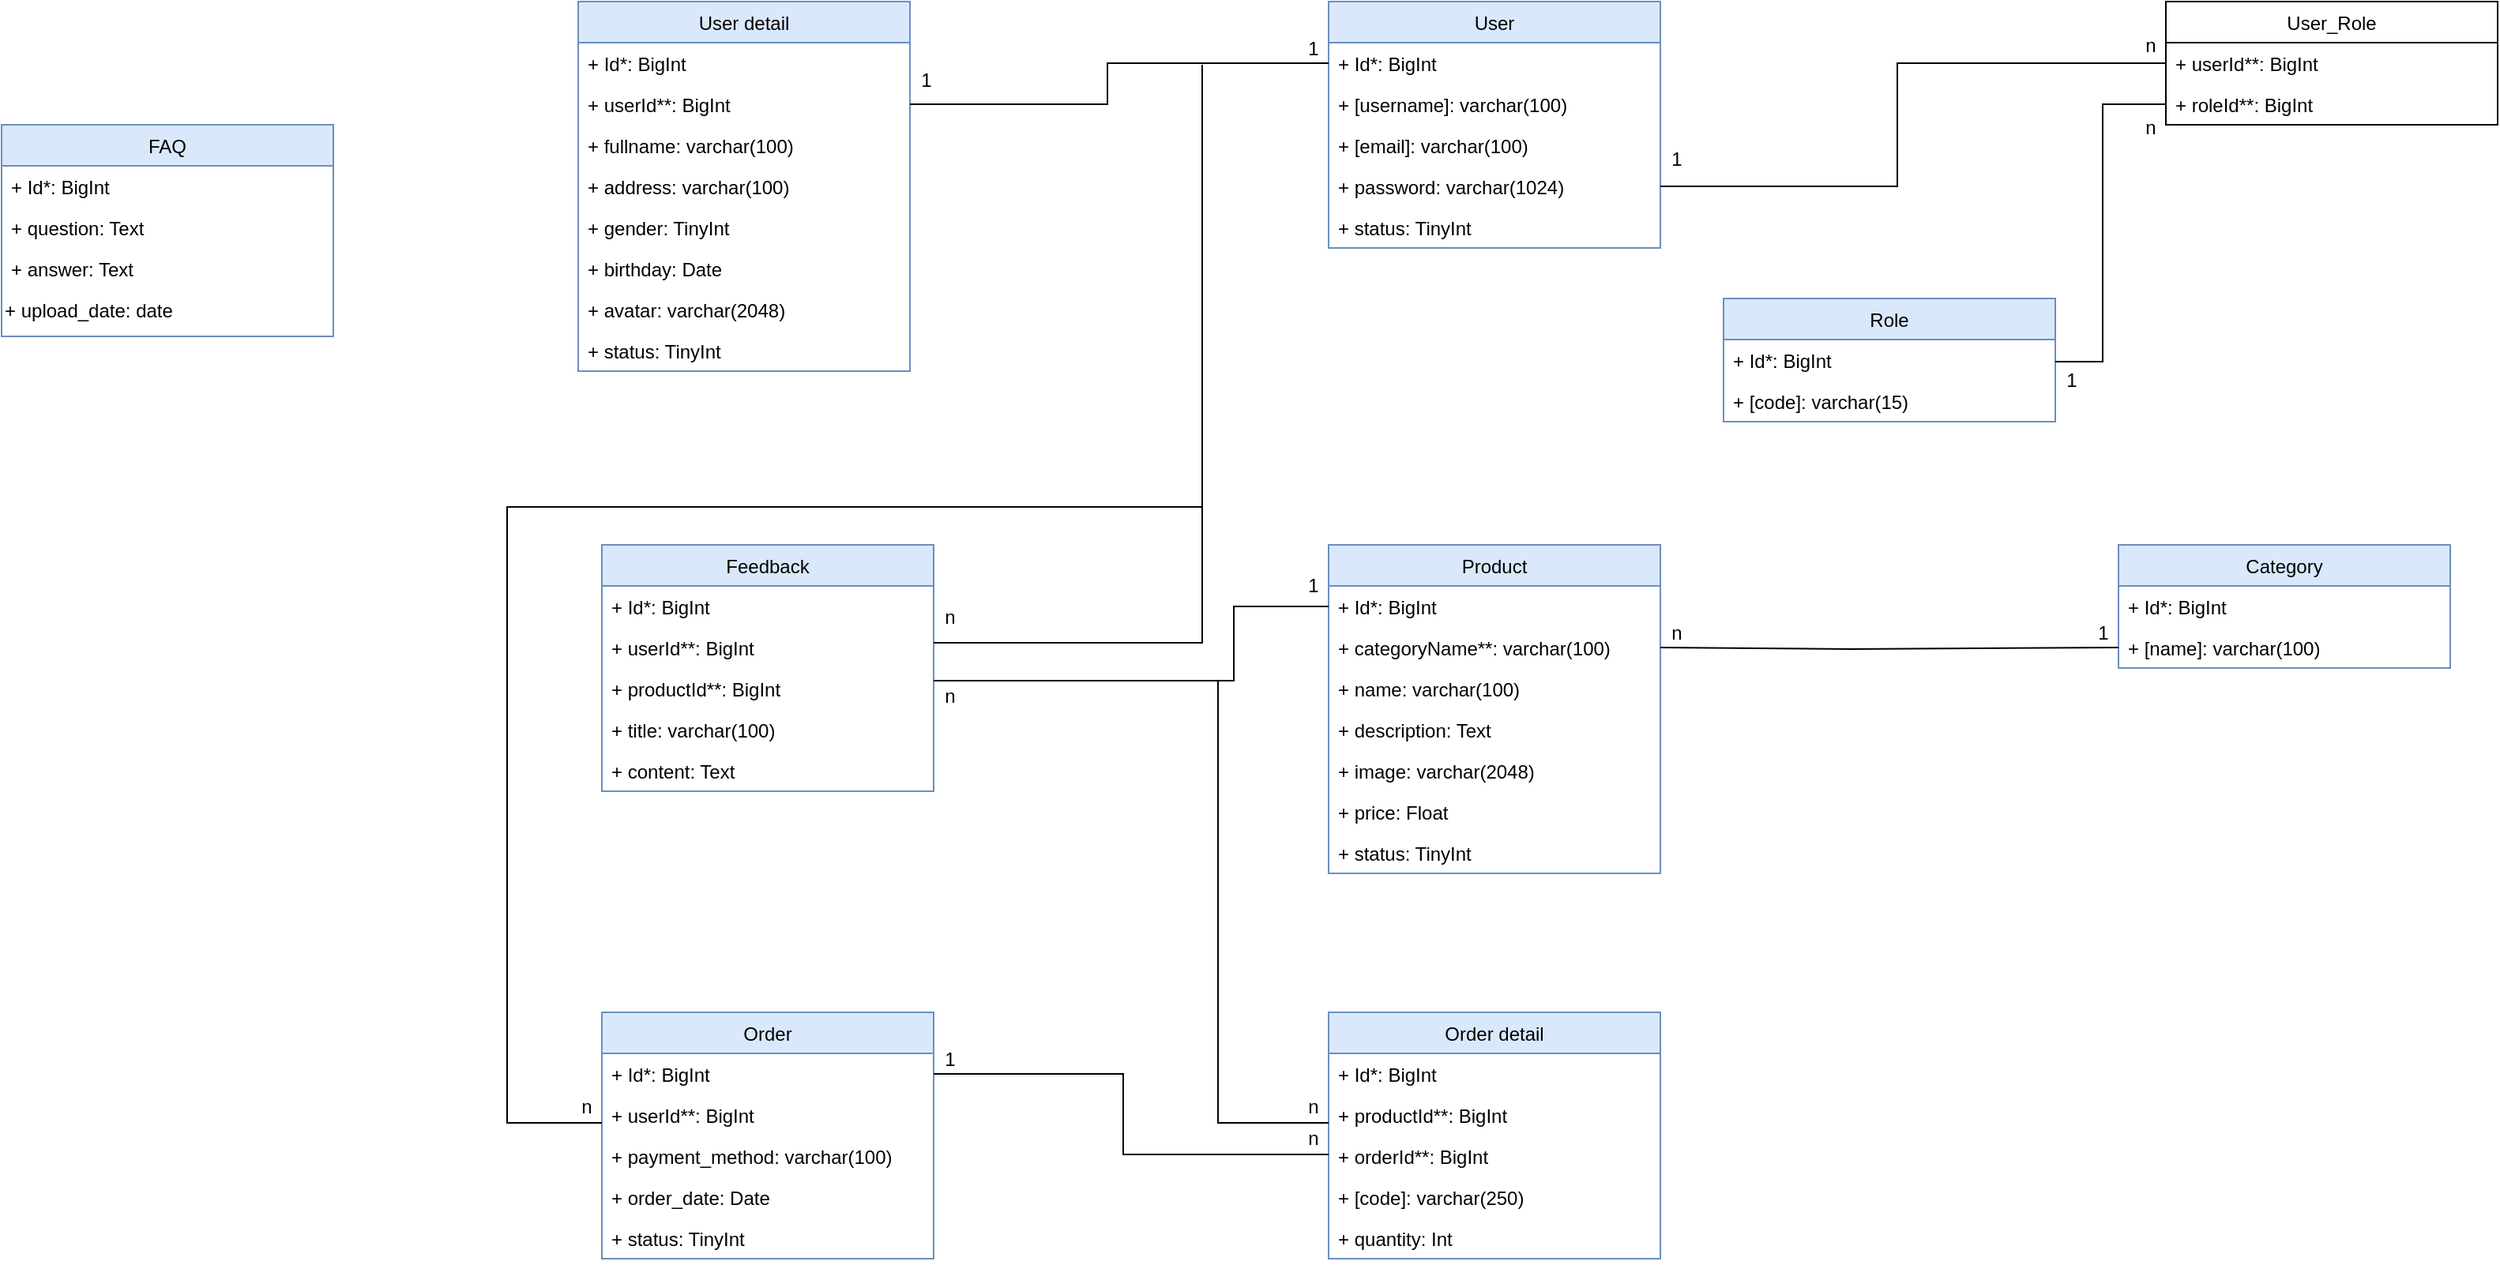 <mxfile version="13.8.0" type="device"><diagram id="Ty855DdCSDqpzY32EXT_" name="Page-1"><mxGraphModel dx="3586" dy="684" grid="1" gridSize="10" guides="1" tooltips="1" connect="1" arrows="1" fold="1" page="1" pageScale="1" pageWidth="850" pageHeight="1100" math="0" shadow="0"><root><mxCell id="0"/><mxCell id="1" parent="0"/><mxCell id="mGR_Kw9hyo0ap6Zs_oRQ-1" value="User" style="swimlane;fontStyle=0;childLayout=stackLayout;horizontal=1;startSize=26;fillColor=#dae8fc;horizontalStack=0;resizeParent=1;resizeParentMax=0;resizeLast=0;collapsible=1;marginBottom=0;strokeColor=#6c8ebf;" parent="1" vertex="1"><mxGeometry x="-800" y="130" width="210" height="156" as="geometry"><mxRectangle x="80" y="400" width="60" height="26" as="alternateBounds"/></mxGeometry></mxCell><mxCell id="mGR_Kw9hyo0ap6Zs_oRQ-2" value="+ Id*: BigInt" style="text;strokeColor=none;fillColor=none;align=left;verticalAlign=top;spacingLeft=4;spacingRight=4;overflow=hidden;rotatable=0;points=[[0,0.5],[1,0.5]];portConstraint=eastwest;" parent="mGR_Kw9hyo0ap6Zs_oRQ-1" vertex="1"><mxGeometry y="26" width="210" height="26" as="geometry"/></mxCell><mxCell id="mGR_Kw9hyo0ap6Zs_oRQ-4" value="+ [username]: varchar(100)&#xA;" style="text;strokeColor=none;fillColor=none;align=left;verticalAlign=top;spacingLeft=4;spacingRight=4;overflow=hidden;rotatable=0;points=[[0,0.5],[1,0.5]];portConstraint=eastwest;" parent="mGR_Kw9hyo0ap6Zs_oRQ-1" vertex="1"><mxGeometry y="52" width="210" height="26" as="geometry"/></mxCell><mxCell id="mGR_Kw9hyo0ap6Zs_oRQ-9" value="+ [email]: varchar(100)&#xA;" style="text;strokeColor=none;fillColor=none;align=left;verticalAlign=top;spacingLeft=4;spacingRight=4;overflow=hidden;rotatable=0;points=[[0,0.5],[1,0.5]];portConstraint=eastwest;" parent="mGR_Kw9hyo0ap6Zs_oRQ-1" vertex="1"><mxGeometry y="78" width="210" height="26" as="geometry"/></mxCell><mxCell id="mGR_Kw9hyo0ap6Zs_oRQ-8" value="+ password: varchar(1024)&#xA;" style="text;strokeColor=none;fillColor=none;align=left;verticalAlign=top;spacingLeft=4;spacingRight=4;overflow=hidden;rotatable=0;points=[[0,0.5],[1,0.5]];portConstraint=eastwest;" parent="mGR_Kw9hyo0ap6Zs_oRQ-1" vertex="1"><mxGeometry y="104" width="210" height="26" as="geometry"/></mxCell><mxCell id="mGR_Kw9hyo0ap6Zs_oRQ-14" value="+ status: TinyInt&#xA;" style="text;strokeColor=none;fillColor=none;align=left;verticalAlign=top;spacingLeft=4;spacingRight=4;overflow=hidden;rotatable=0;points=[[0,0.5],[1,0.5]];portConstraint=eastwest;" parent="mGR_Kw9hyo0ap6Zs_oRQ-1" vertex="1"><mxGeometry y="130" width="210" height="26" as="geometry"/></mxCell><mxCell id="mGR_Kw9hyo0ap6Zs_oRQ-116" value="User detail" style="swimlane;fontStyle=0;childLayout=stackLayout;horizontal=1;startSize=26;fillColor=#dae8fc;horizontalStack=0;resizeParent=1;resizeParentMax=0;resizeLast=0;collapsible=1;marginBottom=0;strokeColor=#6c8ebf;" parent="1" vertex="1"><mxGeometry x="-1275" y="130" width="210" height="234" as="geometry"><mxRectangle x="80" y="400" width="60" height="26" as="alternateBounds"/></mxGeometry></mxCell><mxCell id="mGR_Kw9hyo0ap6Zs_oRQ-117" value="+ Id*: BigInt" style="text;strokeColor=none;fillColor=none;align=left;verticalAlign=top;spacingLeft=4;spacingRight=4;overflow=hidden;rotatable=0;points=[[0,0.5],[1,0.5]];portConstraint=eastwest;" parent="mGR_Kw9hyo0ap6Zs_oRQ-116" vertex="1"><mxGeometry y="26" width="210" height="26" as="geometry"/></mxCell><mxCell id="mGR_Kw9hyo0ap6Zs_oRQ-118" value="+ userId**: BigInt&#xA;" style="text;strokeColor=none;fillColor=none;align=left;verticalAlign=top;spacingLeft=4;spacingRight=4;overflow=hidden;rotatable=0;points=[[0,0.5],[1,0.5]];portConstraint=eastwest;" parent="mGR_Kw9hyo0ap6Zs_oRQ-116" vertex="1"><mxGeometry y="52" width="210" height="26" as="geometry"/></mxCell><mxCell id="mGR_Kw9hyo0ap6Zs_oRQ-121" value="+ fullname: varchar(100)" style="text;strokeColor=none;fillColor=none;align=left;verticalAlign=top;spacingLeft=4;spacingRight=4;overflow=hidden;rotatable=0;points=[[0,0.5],[1,0.5]];portConstraint=eastwest;" parent="mGR_Kw9hyo0ap6Zs_oRQ-116" vertex="1"><mxGeometry y="78" width="210" height="26" as="geometry"/></mxCell><mxCell id="mGR_Kw9hyo0ap6Zs_oRQ-122" value="+ address: varchar(100)&#xA;" style="text;strokeColor=none;fillColor=none;align=left;verticalAlign=top;spacingLeft=4;spacingRight=4;overflow=hidden;rotatable=0;points=[[0,0.5],[1,0.5]];portConstraint=eastwest;" parent="mGR_Kw9hyo0ap6Zs_oRQ-116" vertex="1"><mxGeometry y="104" width="210" height="26" as="geometry"/></mxCell><mxCell id="mGR_Kw9hyo0ap6Zs_oRQ-123" value="+ gender: TinyInt&#xA;" style="text;strokeColor=none;fillColor=none;align=left;verticalAlign=top;spacingLeft=4;spacingRight=4;overflow=hidden;rotatable=0;points=[[0,0.5],[1,0.5]];portConstraint=eastwest;" parent="mGR_Kw9hyo0ap6Zs_oRQ-116" vertex="1"><mxGeometry y="130" width="210" height="26" as="geometry"/></mxCell><mxCell id="mGR_Kw9hyo0ap6Zs_oRQ-124" value="+ birthday: Date&#xA;" style="text;strokeColor=none;fillColor=none;align=left;verticalAlign=top;spacingLeft=4;spacingRight=4;overflow=hidden;rotatable=0;points=[[0,0.5],[1,0.5]];portConstraint=eastwest;" parent="mGR_Kw9hyo0ap6Zs_oRQ-116" vertex="1"><mxGeometry y="156" width="210" height="26" as="geometry"/></mxCell><mxCell id="mGR_Kw9hyo0ap6Zs_oRQ-125" value="+ avatar: varchar(2048)&#xA;" style="text;strokeColor=none;fillColor=none;align=left;verticalAlign=top;spacingLeft=4;spacingRight=4;overflow=hidden;rotatable=0;points=[[0,0.5],[1,0.5]];portConstraint=eastwest;" parent="mGR_Kw9hyo0ap6Zs_oRQ-116" vertex="1"><mxGeometry y="182" width="210" height="26" as="geometry"/></mxCell><mxCell id="mGR_Kw9hyo0ap6Zs_oRQ-126" value="+ status: TinyInt&#xA;" style="text;strokeColor=none;fillColor=none;align=left;verticalAlign=top;spacingLeft=4;spacingRight=4;overflow=hidden;rotatable=0;points=[[0,0.5],[1,0.5]];portConstraint=eastwest;" parent="mGR_Kw9hyo0ap6Zs_oRQ-116" vertex="1"><mxGeometry y="208" width="210" height="26" as="geometry"/></mxCell><mxCell id="mGR_Kw9hyo0ap6Zs_oRQ-128" style="edgeStyle=none;rounded=0;orthogonalLoop=1;jettySize=auto;html=1;entryX=0;entryY=0.5;entryDx=0;entryDy=0;endArrow=none;endFill=0;" parent="1" source="mGR_Kw9hyo0ap6Zs_oRQ-118" target="mGR_Kw9hyo0ap6Zs_oRQ-2" edge="1"><mxGeometry relative="1" as="geometry"><Array as="points"><mxPoint x="-940" y="195"/><mxPoint x="-940" y="169"/></Array></mxGeometry></mxCell><mxCell id="mGR_Kw9hyo0ap6Zs_oRQ-129" value="1" style="text;html=1;align=center;verticalAlign=middle;resizable=0;points=[];autosize=1;" parent="1" vertex="1"><mxGeometry x="-1065" y="170" width="20" height="20" as="geometry"/></mxCell><mxCell id="mGR_Kw9hyo0ap6Zs_oRQ-130" value="1" style="text;html=1;align=center;verticalAlign=middle;resizable=0;points=[];autosize=1;" parent="1" vertex="1"><mxGeometry x="-820" y="150" width="20" height="20" as="geometry"/></mxCell><mxCell id="mGR_Kw9hyo0ap6Zs_oRQ-132" style="edgeStyle=none;rounded=0;orthogonalLoop=1;jettySize=auto;html=1;endArrow=none;endFill=0;entryX=0;entryY=0.5;entryDx=0;entryDy=0;" parent="1" target="mGR_Kw9hyo0ap6Zs_oRQ-135" edge="1"><mxGeometry relative="1" as="geometry"><mxPoint x="-300" y="169" as="targetPoint"/><mxPoint x="-590" y="247" as="sourcePoint"/><Array as="points"><mxPoint x="-440" y="247"/><mxPoint x="-440" y="169"/></Array></mxGeometry></mxCell><mxCell id="mGR_Kw9hyo0ap6Zs_oRQ-133" value="1" style="text;html=1;align=center;verticalAlign=middle;resizable=0;points=[];autosize=1;" parent="1" vertex="1"><mxGeometry x="-590" y="220" width="20" height="20" as="geometry"/></mxCell><mxCell id="mGR_Kw9hyo0ap6Zs_oRQ-134" value="n" style="text;html=1;align=center;verticalAlign=middle;resizable=0;points=[];autosize=1;" parent="1" vertex="1"><mxGeometry x="-290" y="148" width="20" height="20" as="geometry"/></mxCell><mxCell id="mGR_Kw9hyo0ap6Zs_oRQ-77" value="Role" style="swimlane;fontStyle=0;childLayout=stackLayout;horizontal=1;startSize=26;fillColor=#dae8fc;horizontalStack=0;resizeParent=1;resizeParentMax=0;resizeLast=0;collapsible=1;marginBottom=0;strokeColor=#6c8ebf;" parent="1" vertex="1"><mxGeometry x="-550" y="318" width="210" height="78" as="geometry"><mxRectangle x="80" y="400" width="60" height="26" as="alternateBounds"/></mxGeometry></mxCell><mxCell id="mGR_Kw9hyo0ap6Zs_oRQ-78" value="+ Id*: BigInt" style="text;strokeColor=none;fillColor=none;align=left;verticalAlign=top;spacingLeft=4;spacingRight=4;overflow=hidden;rotatable=0;points=[[0,0.5],[1,0.5]];portConstraint=eastwest;" parent="mGR_Kw9hyo0ap6Zs_oRQ-77" vertex="1"><mxGeometry y="26" width="210" height="26" as="geometry"/></mxCell><mxCell id="mGR_Kw9hyo0ap6Zs_oRQ-79" value="+ [code]: varchar(15)&#xA;" style="text;strokeColor=none;fillColor=none;align=left;verticalAlign=top;spacingLeft=4;spacingRight=4;overflow=hidden;rotatable=0;points=[[0,0.5],[1,0.5]];portConstraint=eastwest;" parent="mGR_Kw9hyo0ap6Zs_oRQ-77" vertex="1"><mxGeometry y="52" width="210" height="26" as="geometry"/></mxCell><mxCell id="mGR_Kw9hyo0ap6Zs_oRQ-138" style="edgeStyle=none;rounded=0;orthogonalLoop=1;jettySize=auto;html=1;endArrow=none;endFill=0;entryX=0;entryY=0.5;entryDx=0;entryDy=0;" parent="1" target="mGR_Kw9hyo0ap6Zs_oRQ-137" edge="1"><mxGeometry relative="1" as="geometry"><mxPoint x="-50" y="280" as="targetPoint"/><mxPoint x="-340" y="358" as="sourcePoint"/><Array as="points"><mxPoint x="-310" y="358"/><mxPoint x="-310" y="195"/></Array></mxGeometry></mxCell><mxCell id="mGR_Kw9hyo0ap6Zs_oRQ-135" value="User_Role" style="swimlane;fontStyle=0;childLayout=stackLayout;horizontal=1;startSize=26;fillColor=none;horizontalStack=0;resizeParent=1;resizeParentMax=0;resizeLast=0;collapsible=1;marginBottom=0;" parent="1" vertex="1"><mxGeometry x="-270" y="130" width="210" height="78" as="geometry"><mxRectangle x="80" y="400" width="60" height="26" as="alternateBounds"/></mxGeometry></mxCell><mxCell id="mGR_Kw9hyo0ap6Zs_oRQ-136" value="+ userId**: BigInt" style="text;strokeColor=none;fillColor=none;align=left;verticalAlign=top;spacingLeft=4;spacingRight=4;overflow=hidden;rotatable=0;points=[[0,0.5],[1,0.5]];portConstraint=eastwest;" parent="mGR_Kw9hyo0ap6Zs_oRQ-135" vertex="1"><mxGeometry y="26" width="210" height="26" as="geometry"/></mxCell><mxCell id="mGR_Kw9hyo0ap6Zs_oRQ-137" value="+ roleId**: BigInt&#xA;" style="text;strokeColor=none;fillColor=none;align=left;verticalAlign=top;spacingLeft=4;spacingRight=4;overflow=hidden;rotatable=0;points=[[0,0.5],[1,0.5]];portConstraint=eastwest;" parent="mGR_Kw9hyo0ap6Zs_oRQ-135" vertex="1"><mxGeometry y="52" width="210" height="26" as="geometry"/></mxCell><mxCell id="mGR_Kw9hyo0ap6Zs_oRQ-139" value="n" style="text;html=1;align=center;verticalAlign=middle;resizable=0;points=[];autosize=1;" parent="1" vertex="1"><mxGeometry x="-290" y="200" width="20" height="20" as="geometry"/></mxCell><mxCell id="mGR_Kw9hyo0ap6Zs_oRQ-140" value="1" style="text;html=1;align=center;verticalAlign=middle;resizable=0;points=[];autosize=1;" parent="1" vertex="1"><mxGeometry x="-340" y="360" width="20" height="20" as="geometry"/></mxCell><mxCell id="mGR_Kw9hyo0ap6Zs_oRQ-41" value="FAQ" style="swimlane;fontStyle=0;childLayout=stackLayout;horizontal=1;startSize=26;fillColor=#dae8fc;horizontalStack=0;resizeParent=1;resizeParentMax=0;resizeLast=0;collapsible=1;marginBottom=0;strokeColor=#6c8ebf;" parent="1" vertex="1"><mxGeometry x="-1640" y="208" width="210" height="134" as="geometry"><mxRectangle x="80" y="400" width="60" height="26" as="alternateBounds"/></mxGeometry></mxCell><mxCell id="mGR_Kw9hyo0ap6Zs_oRQ-42" value="+ Id*: BigInt" style="text;strokeColor=none;fillColor=none;align=left;verticalAlign=top;spacingLeft=4;spacingRight=4;overflow=hidden;rotatable=0;points=[[0,0.5],[1,0.5]];portConstraint=eastwest;" parent="mGR_Kw9hyo0ap6Zs_oRQ-41" vertex="1"><mxGeometry y="26" width="210" height="26" as="geometry"/></mxCell><mxCell id="mGR_Kw9hyo0ap6Zs_oRQ-43" value="+ question: Text&#xA;" style="text;strokeColor=none;fillColor=none;align=left;verticalAlign=top;spacingLeft=4;spacingRight=4;overflow=hidden;rotatable=0;points=[[0,0.5],[1,0.5]];portConstraint=eastwest;" parent="mGR_Kw9hyo0ap6Zs_oRQ-41" vertex="1"><mxGeometry y="52" width="210" height="26" as="geometry"/></mxCell><mxCell id="mGR_Kw9hyo0ap6Zs_oRQ-44" value="+ answer: Text&#xA;" style="text;strokeColor=none;fillColor=none;align=left;verticalAlign=top;spacingLeft=4;spacingRight=4;overflow=hidden;rotatable=0;points=[[0,0.5],[1,0.5]];portConstraint=eastwest;" parent="mGR_Kw9hyo0ap6Zs_oRQ-41" vertex="1"><mxGeometry y="78" width="210" height="26" as="geometry"/></mxCell><mxCell id="mGR_Kw9hyo0ap6Zs_oRQ-114" value="+ upload_date: date" style="text;whiteSpace=wrap;html=1;" parent="mGR_Kw9hyo0ap6Zs_oRQ-41" vertex="1"><mxGeometry y="104" width="210" height="30" as="geometry"/></mxCell><mxCell id="mGR_Kw9hyo0ap6Zs_oRQ-28" value="Product" style="swimlane;fontStyle=0;childLayout=stackLayout;horizontal=1;startSize=26;fillColor=#dae8fc;horizontalStack=0;resizeParent=1;resizeParentMax=0;resizeLast=0;collapsible=1;marginBottom=0;strokeColor=#6c8ebf;" parent="1" vertex="1"><mxGeometry x="-800" y="474" width="210" height="208" as="geometry"><mxRectangle x="80" y="400" width="60" height="26" as="alternateBounds"/></mxGeometry></mxCell><mxCell id="mGR_Kw9hyo0ap6Zs_oRQ-29" value="+ Id*: BigInt" style="text;strokeColor=none;fillColor=none;align=left;verticalAlign=top;spacingLeft=4;spacingRight=4;overflow=hidden;rotatable=0;points=[[0,0.5],[1,0.5]];portConstraint=eastwest;" parent="mGR_Kw9hyo0ap6Zs_oRQ-28" vertex="1"><mxGeometry y="26" width="210" height="26" as="geometry"/></mxCell><mxCell id="mGR_Kw9hyo0ap6Zs_oRQ-142" value="+ categoryName**: varchar(100)&#xA;" style="text;strokeColor=none;fillColor=none;align=left;verticalAlign=top;spacingLeft=4;spacingRight=4;overflow=hidden;rotatable=0;points=[[0,0.5],[1,0.5]];portConstraint=eastwest;" parent="mGR_Kw9hyo0ap6Zs_oRQ-28" vertex="1"><mxGeometry y="52" width="210" height="26" as="geometry"/></mxCell><mxCell id="mGR_Kw9hyo0ap6Zs_oRQ-30" value="+ name: varchar(100)&#xA;" style="text;strokeColor=none;fillColor=none;align=left;verticalAlign=top;spacingLeft=4;spacingRight=4;overflow=hidden;rotatable=0;points=[[0,0.5],[1,0.5]];portConstraint=eastwest;" parent="mGR_Kw9hyo0ap6Zs_oRQ-28" vertex="1"><mxGeometry y="78" width="210" height="26" as="geometry"/></mxCell><mxCell id="mGR_Kw9hyo0ap6Zs_oRQ-31" value="+ description: Text&#xA;" style="text;strokeColor=none;fillColor=none;align=left;verticalAlign=top;spacingLeft=4;spacingRight=4;overflow=hidden;rotatable=0;points=[[0,0.5],[1,0.5]];portConstraint=eastwest;" parent="mGR_Kw9hyo0ap6Zs_oRQ-28" vertex="1"><mxGeometry y="104" width="210" height="26" as="geometry"/></mxCell><mxCell id="mGR_Kw9hyo0ap6Zs_oRQ-32" value="+ image: varchar(2048)&#xA;" style="text;strokeColor=none;fillColor=none;align=left;verticalAlign=top;spacingLeft=4;spacingRight=4;overflow=hidden;rotatable=0;points=[[0,0.5],[1,0.5]];portConstraint=eastwest;" parent="mGR_Kw9hyo0ap6Zs_oRQ-28" vertex="1"><mxGeometry y="130" width="210" height="26" as="geometry"/></mxCell><mxCell id="mGR_Kw9hyo0ap6Zs_oRQ-33" value="+ price: Float&#xA;" style="text;strokeColor=none;fillColor=none;align=left;verticalAlign=top;spacingLeft=4;spacingRight=4;overflow=hidden;rotatable=0;points=[[0,0.5],[1,0.5]];portConstraint=eastwest;" parent="mGR_Kw9hyo0ap6Zs_oRQ-28" vertex="1"><mxGeometry y="156" width="210" height="26" as="geometry"/></mxCell><mxCell id="mGR_Kw9hyo0ap6Zs_oRQ-39" value="+ status: TinyInt&#xA;" style="text;strokeColor=none;fillColor=none;align=left;verticalAlign=top;spacingLeft=4;spacingRight=4;overflow=hidden;rotatable=0;points=[[0,0.5],[1,0.5]];portConstraint=eastwest;" parent="mGR_Kw9hyo0ap6Zs_oRQ-28" vertex="1"><mxGeometry y="182" width="210" height="26" as="geometry"/></mxCell><mxCell id="mGR_Kw9hyo0ap6Zs_oRQ-102" value="Order detail" style="swimlane;fontStyle=0;childLayout=stackLayout;horizontal=1;startSize=26;fillColor=#dae8fc;horizontalStack=0;resizeParent=1;resizeParentMax=0;resizeLast=0;collapsible=1;marginBottom=0;strokeColor=#6c8ebf;" parent="1" vertex="1"><mxGeometry x="-800" y="770" width="210" height="156" as="geometry"><mxRectangle x="80" y="400" width="60" height="26" as="alternateBounds"/></mxGeometry></mxCell><mxCell id="mGR_Kw9hyo0ap6Zs_oRQ-103" value="+ Id*: BigInt" style="text;strokeColor=none;fillColor=none;align=left;verticalAlign=top;spacingLeft=4;spacingRight=4;overflow=hidden;rotatable=0;points=[[0,0.5],[1,0.5]];portConstraint=eastwest;" parent="mGR_Kw9hyo0ap6Zs_oRQ-102" vertex="1"><mxGeometry y="26" width="210" height="26" as="geometry"/></mxCell><mxCell id="mGR_Kw9hyo0ap6Zs_oRQ-104" value="+ productId**: BigInt&#xA;" style="text;strokeColor=none;fillColor=none;align=left;verticalAlign=top;spacingLeft=4;spacingRight=4;overflow=hidden;rotatable=0;points=[[0,0.5],[1,0.5]];portConstraint=eastwest;" parent="mGR_Kw9hyo0ap6Zs_oRQ-102" vertex="1"><mxGeometry y="52" width="210" height="26" as="geometry"/></mxCell><mxCell id="mGR_Kw9hyo0ap6Zs_oRQ-105" value="+ orderId**: BigInt&#xA;" style="text;strokeColor=none;fillColor=none;align=left;verticalAlign=top;spacingLeft=4;spacingRight=4;overflow=hidden;rotatable=0;points=[[0,0.5],[1,0.5]];portConstraint=eastwest;" parent="mGR_Kw9hyo0ap6Zs_oRQ-102" vertex="1"><mxGeometry y="78" width="210" height="26" as="geometry"/></mxCell><mxCell id="mGR_Kw9hyo0ap6Zs_oRQ-106" value="+ [code]: varchar(250)&#xA;" style="text;strokeColor=none;fillColor=none;align=left;verticalAlign=top;spacingLeft=4;spacingRight=4;overflow=hidden;rotatable=0;points=[[0,0.5],[1,0.5]];portConstraint=eastwest;" parent="mGR_Kw9hyo0ap6Zs_oRQ-102" vertex="1"><mxGeometry y="104" width="210" height="26" as="geometry"/></mxCell><mxCell id="mGR_Kw9hyo0ap6Zs_oRQ-108" value="+ quantity: Int" style="text;strokeColor=none;fillColor=none;align=left;verticalAlign=top;spacingLeft=4;spacingRight=4;overflow=hidden;rotatable=0;points=[[0,0.5],[1,0.5]];portConstraint=eastwest;" parent="mGR_Kw9hyo0ap6Zs_oRQ-102" vertex="1"><mxGeometry y="130" width="210" height="26" as="geometry"/></mxCell><mxCell id="mGR_Kw9hyo0ap6Zs_oRQ-90" value="Category" style="swimlane;fontStyle=0;childLayout=stackLayout;horizontal=1;startSize=26;fillColor=#dae8fc;horizontalStack=0;resizeParent=1;resizeParentMax=0;resizeLast=0;collapsible=1;marginBottom=0;strokeColor=#6c8ebf;" parent="1" vertex="1"><mxGeometry x="-300" y="474" width="210" height="78" as="geometry"><mxRectangle x="80" y="400" width="60" height="26" as="alternateBounds"/></mxGeometry></mxCell><mxCell id="mGR_Kw9hyo0ap6Zs_oRQ-91" value="+ Id*: BigInt" style="text;strokeColor=none;fillColor=none;align=left;verticalAlign=top;spacingLeft=4;spacingRight=4;overflow=hidden;rotatable=0;points=[[0,0.5],[1,0.5]];portConstraint=eastwest;" parent="mGR_Kw9hyo0ap6Zs_oRQ-90" vertex="1"><mxGeometry y="26" width="210" height="26" as="geometry"/></mxCell><mxCell id="mGR_Kw9hyo0ap6Zs_oRQ-92" value="+ [name]: varchar(100)&#xA;" style="text;strokeColor=none;fillColor=none;align=left;verticalAlign=top;spacingLeft=4;spacingRight=4;overflow=hidden;rotatable=0;points=[[0,0.5],[1,0.5]];portConstraint=eastwest;" parent="mGR_Kw9hyo0ap6Zs_oRQ-90" vertex="1"><mxGeometry y="52" width="210" height="26" as="geometry"/></mxCell><mxCell id="mGR_Kw9hyo0ap6Zs_oRQ-143" style="edgeStyle=none;rounded=0;orthogonalLoop=1;jettySize=auto;html=1;endArrow=none;endFill=0;entryX=0;entryY=0.5;entryDx=0;entryDy=0;exitX=1;exitY=0.5;exitDx=0;exitDy=0;" parent="1" source="mGR_Kw9hyo0ap6Zs_oRQ-142" target="mGR_Kw9hyo0ap6Zs_oRQ-92" edge="1"><mxGeometry relative="1" as="geometry"><mxPoint x="-300" y="511.0" as="targetPoint"/><mxPoint x="-620" y="589" as="sourcePoint"/><Array as="points"><mxPoint x="-470" y="540"/></Array></mxGeometry></mxCell><mxCell id="mGR_Kw9hyo0ap6Zs_oRQ-144" value="n" style="text;html=1;align=center;verticalAlign=middle;resizable=0;points=[];autosize=1;" parent="1" vertex="1"><mxGeometry x="-590" y="520" width="20" height="20" as="geometry"/></mxCell><mxCell id="mGR_Kw9hyo0ap6Zs_oRQ-145" value="1" style="text;html=1;align=center;verticalAlign=middle;resizable=0;points=[];autosize=1;" parent="1" vertex="1"><mxGeometry x="-320" y="520" width="20" height="20" as="geometry"/></mxCell><mxCell id="mGR_Kw9hyo0ap6Zs_oRQ-65" value="Feedback" style="swimlane;fontStyle=0;childLayout=stackLayout;horizontal=1;startSize=26;fillColor=#dae8fc;horizontalStack=0;resizeParent=1;resizeParentMax=0;resizeLast=0;collapsible=1;marginBottom=0;strokeColor=#6c8ebf;" parent="1" vertex="1"><mxGeometry x="-1260" y="474" width="210" height="156" as="geometry"><mxRectangle x="80" y="400" width="60" height="26" as="alternateBounds"/></mxGeometry></mxCell><mxCell id="mGR_Kw9hyo0ap6Zs_oRQ-66" value="+ Id*: BigInt" style="text;strokeColor=none;fillColor=none;align=left;verticalAlign=top;spacingLeft=4;spacingRight=4;overflow=hidden;rotatable=0;points=[[0,0.5],[1,0.5]];portConstraint=eastwest;" parent="mGR_Kw9hyo0ap6Zs_oRQ-65" vertex="1"><mxGeometry y="26" width="210" height="26" as="geometry"/></mxCell><mxCell id="mGR_Kw9hyo0ap6Zs_oRQ-146" value="+ userId**: BigInt&#xA;" style="text;strokeColor=none;fillColor=none;align=left;verticalAlign=top;spacingLeft=4;spacingRight=4;overflow=hidden;rotatable=0;points=[[0,0.5],[1,0.5]];portConstraint=eastwest;" parent="mGR_Kw9hyo0ap6Zs_oRQ-65" vertex="1"><mxGeometry y="52" width="210" height="26" as="geometry"/></mxCell><mxCell id="mGR_Kw9hyo0ap6Zs_oRQ-115" value="+ productId**: BigInt&#xA;" style="text;strokeColor=none;fillColor=none;align=left;verticalAlign=top;spacingLeft=4;spacingRight=4;overflow=hidden;rotatable=0;points=[[0,0.5],[1,0.5]];portConstraint=eastwest;" parent="mGR_Kw9hyo0ap6Zs_oRQ-65" vertex="1"><mxGeometry y="78" width="210" height="26" as="geometry"/></mxCell><mxCell id="mGR_Kw9hyo0ap6Zs_oRQ-68" value="+ title: varchar(100)&#xA;" style="text;strokeColor=none;fillColor=none;align=left;verticalAlign=top;spacingLeft=4;spacingRight=4;overflow=hidden;rotatable=0;points=[[0,0.5],[1,0.5]];portConstraint=eastwest;" parent="mGR_Kw9hyo0ap6Zs_oRQ-65" vertex="1"><mxGeometry y="104" width="210" height="26" as="geometry"/></mxCell><mxCell id="mGR_Kw9hyo0ap6Zs_oRQ-69" value="+ content: Text&#xA;" style="text;strokeColor=none;fillColor=none;align=left;verticalAlign=top;spacingLeft=4;spacingRight=4;overflow=hidden;rotatable=0;points=[[0,0.5],[1,0.5]];portConstraint=eastwest;" parent="mGR_Kw9hyo0ap6Zs_oRQ-65" vertex="1"><mxGeometry y="130" width="210" height="26" as="geometry"/></mxCell><mxCell id="mGR_Kw9hyo0ap6Zs_oRQ-147" style="edgeStyle=none;rounded=0;orthogonalLoop=1;jettySize=auto;html=1;endArrow=none;endFill=0;" parent="1" edge="1"><mxGeometry relative="1" as="geometry"><mxPoint x="-1050" y="536" as="sourcePoint"/><mxPoint x="-880" y="170" as="targetPoint"/><Array as="points"><mxPoint x="-880" y="536"/></Array></mxGeometry></mxCell><mxCell id="mGR_Kw9hyo0ap6Zs_oRQ-148" value="n" style="text;html=1;align=center;verticalAlign=middle;resizable=0;points=[];autosize=1;" parent="1" vertex="1"><mxGeometry x="-1050" y="510" width="20" height="20" as="geometry"/></mxCell><mxCell id="mGR_Kw9hyo0ap6Zs_oRQ-151" style="edgeStyle=none;rounded=0;orthogonalLoop=1;jettySize=auto;html=1;endArrow=none;endFill=0;exitX=1;exitY=0.5;exitDx=0;exitDy=0;entryX=0;entryY=0.5;entryDx=0;entryDy=0;" parent="1" target="mGR_Kw9hyo0ap6Zs_oRQ-29" edge="1"><mxGeometry relative="1" as="geometry"><mxPoint x="-820" y="560" as="targetPoint"/><mxPoint x="-1050" y="560" as="sourcePoint"/><Array as="points"><mxPoint x="-860" y="560"/><mxPoint x="-860" y="513"/></Array></mxGeometry></mxCell><mxCell id="mGR_Kw9hyo0ap6Zs_oRQ-152" value="n" style="text;html=1;align=center;verticalAlign=middle;resizable=0;points=[];autosize=1;" parent="1" vertex="1"><mxGeometry x="-1050" y="560" width="20" height="20" as="geometry"/></mxCell><mxCell id="mGR_Kw9hyo0ap6Zs_oRQ-153" value="1" style="text;html=1;align=center;verticalAlign=middle;resizable=0;points=[];autosize=1;" parent="1" vertex="1"><mxGeometry x="-820" y="490" width="20" height="20" as="geometry"/></mxCell><mxCell id="mGR_Kw9hyo0ap6Zs_oRQ-53" value="Order" style="swimlane;fontStyle=0;childLayout=stackLayout;horizontal=1;startSize=26;fillColor=#dae8fc;horizontalStack=0;resizeParent=1;resizeParentMax=0;resizeLast=0;collapsible=1;marginBottom=0;strokeColor=#6c8ebf;" parent="1" vertex="1"><mxGeometry x="-1260" y="770" width="210" height="156" as="geometry"><mxRectangle x="80" y="400" width="60" height="26" as="alternateBounds"/></mxGeometry></mxCell><mxCell id="mGR_Kw9hyo0ap6Zs_oRQ-54" value="+ Id*: BigInt" style="text;strokeColor=none;fillColor=none;align=left;verticalAlign=top;spacingLeft=4;spacingRight=4;overflow=hidden;rotatable=0;points=[[0,0.5],[1,0.5]];portConstraint=eastwest;" parent="mGR_Kw9hyo0ap6Zs_oRQ-53" vertex="1"><mxGeometry y="26" width="210" height="26" as="geometry"/></mxCell><mxCell id="mGR_Kw9hyo0ap6Zs_oRQ-55" value="+ userId**: BigInt&#xA;" style="text;strokeColor=none;fillColor=none;align=left;verticalAlign=top;spacingLeft=4;spacingRight=4;overflow=hidden;rotatable=0;points=[[0,0.5],[1,0.5]];portConstraint=eastwest;" parent="mGR_Kw9hyo0ap6Zs_oRQ-53" vertex="1"><mxGeometry y="52" width="210" height="26" as="geometry"/></mxCell><mxCell id="mGR_Kw9hyo0ap6Zs_oRQ-58" value="+ payment_method: varchar(100)&#xA;" style="text;strokeColor=none;fillColor=none;align=left;verticalAlign=top;spacingLeft=4;spacingRight=4;overflow=hidden;rotatable=0;points=[[0,0.5],[1,0.5]];portConstraint=eastwest;" parent="mGR_Kw9hyo0ap6Zs_oRQ-53" vertex="1"><mxGeometry y="78" width="210" height="26" as="geometry"/></mxCell><mxCell id="mGR_Kw9hyo0ap6Zs_oRQ-59" value="+ order_date: Date" style="text;strokeColor=none;fillColor=none;align=left;verticalAlign=top;spacingLeft=4;spacingRight=4;overflow=hidden;rotatable=0;points=[[0,0.5],[1,0.5]];portConstraint=eastwest;" parent="mGR_Kw9hyo0ap6Zs_oRQ-53" vertex="1"><mxGeometry y="104" width="210" height="26" as="geometry"/></mxCell><mxCell id="mGR_Kw9hyo0ap6Zs_oRQ-113" value="+ status: TinyInt&#xA;" style="text;strokeColor=none;fillColor=none;align=left;verticalAlign=top;spacingLeft=4;spacingRight=4;overflow=hidden;rotatable=0;points=[[0,0.5],[1,0.5]];portConstraint=eastwest;" parent="mGR_Kw9hyo0ap6Zs_oRQ-53" vertex="1"><mxGeometry y="130" width="210" height="26" as="geometry"/></mxCell><mxCell id="mGR_Kw9hyo0ap6Zs_oRQ-154" style="edgeStyle=none;rounded=0;orthogonalLoop=1;jettySize=auto;html=1;endArrow=none;endFill=0;entryX=0;entryY=0.5;entryDx=0;entryDy=0;exitX=1;exitY=0.5;exitDx=0;exitDy=0;" parent="1" source="mGR_Kw9hyo0ap6Zs_oRQ-54" edge="1"><mxGeometry relative="1" as="geometry"><mxPoint x="-800" y="860" as="targetPoint"/><mxPoint x="-1000" y="810" as="sourcePoint"/><Array as="points"><mxPoint x="-930" y="809"/><mxPoint x="-930" y="860"/><mxPoint x="-860" y="860"/></Array></mxGeometry></mxCell><mxCell id="mGR_Kw9hyo0ap6Zs_oRQ-155" value="1" style="text;html=1;align=center;verticalAlign=middle;resizable=0;points=[];autosize=1;" parent="1" vertex="1"><mxGeometry x="-1050" y="790" width="20" height="20" as="geometry"/></mxCell><mxCell id="mGR_Kw9hyo0ap6Zs_oRQ-156" value="n" style="text;html=1;align=center;verticalAlign=middle;resizable=0;points=[];autosize=1;" parent="1" vertex="1"><mxGeometry x="-820" y="840" width="20" height="20" as="geometry"/></mxCell><mxCell id="mGR_Kw9hyo0ap6Zs_oRQ-157" style="edgeStyle=none;rounded=0;orthogonalLoop=1;jettySize=auto;html=1;endArrow=none;endFill=0;entryX=0;entryY=0.5;entryDx=0;entryDy=0;" parent="1" edge="1"><mxGeometry relative="1" as="geometry"><mxPoint x="-800" y="840" as="targetPoint"/><mxPoint x="-870" y="560" as="sourcePoint"/><Array as="points"><mxPoint x="-870" y="600"/><mxPoint x="-870" y="840"/></Array></mxGeometry></mxCell><mxCell id="mGR_Kw9hyo0ap6Zs_oRQ-158" value="n" style="text;html=1;align=center;verticalAlign=middle;resizable=0;points=[];autosize=1;" parent="1" vertex="1"><mxGeometry x="-820" y="820" width="20" height="20" as="geometry"/></mxCell><mxCell id="mGR_Kw9hyo0ap6Zs_oRQ-159" style="edgeStyle=none;rounded=0;orthogonalLoop=1;jettySize=auto;html=1;endArrow=none;endFill=0;entryX=0;entryY=0.5;entryDx=0;entryDy=0;" parent="1" edge="1"><mxGeometry relative="1" as="geometry"><mxPoint x="-1260" y="840.0" as="targetPoint"/><mxPoint x="-880" y="450" as="sourcePoint"/><Array as="points"><mxPoint x="-1320" y="450"/><mxPoint x="-1320" y="840"/></Array></mxGeometry></mxCell><mxCell id="mGR_Kw9hyo0ap6Zs_oRQ-160" value="n" style="text;html=1;align=center;verticalAlign=middle;resizable=0;points=[];autosize=1;" parent="1" vertex="1"><mxGeometry x="-1280" y="820" width="20" height="20" as="geometry"/></mxCell></root></mxGraphModel></diagram></mxfile>